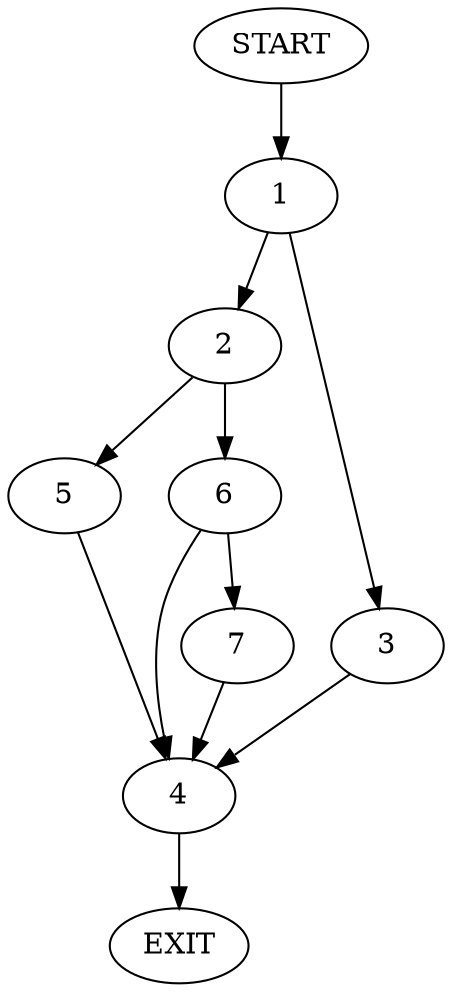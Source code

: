 digraph {
0 [label="START"]
8 [label="EXIT"]
0 -> 1
1 -> 2
1 -> 3
3 -> 4
2 -> 5
2 -> 6
5 -> 4
6 -> 4
6 -> 7
7 -> 4
4 -> 8
}
